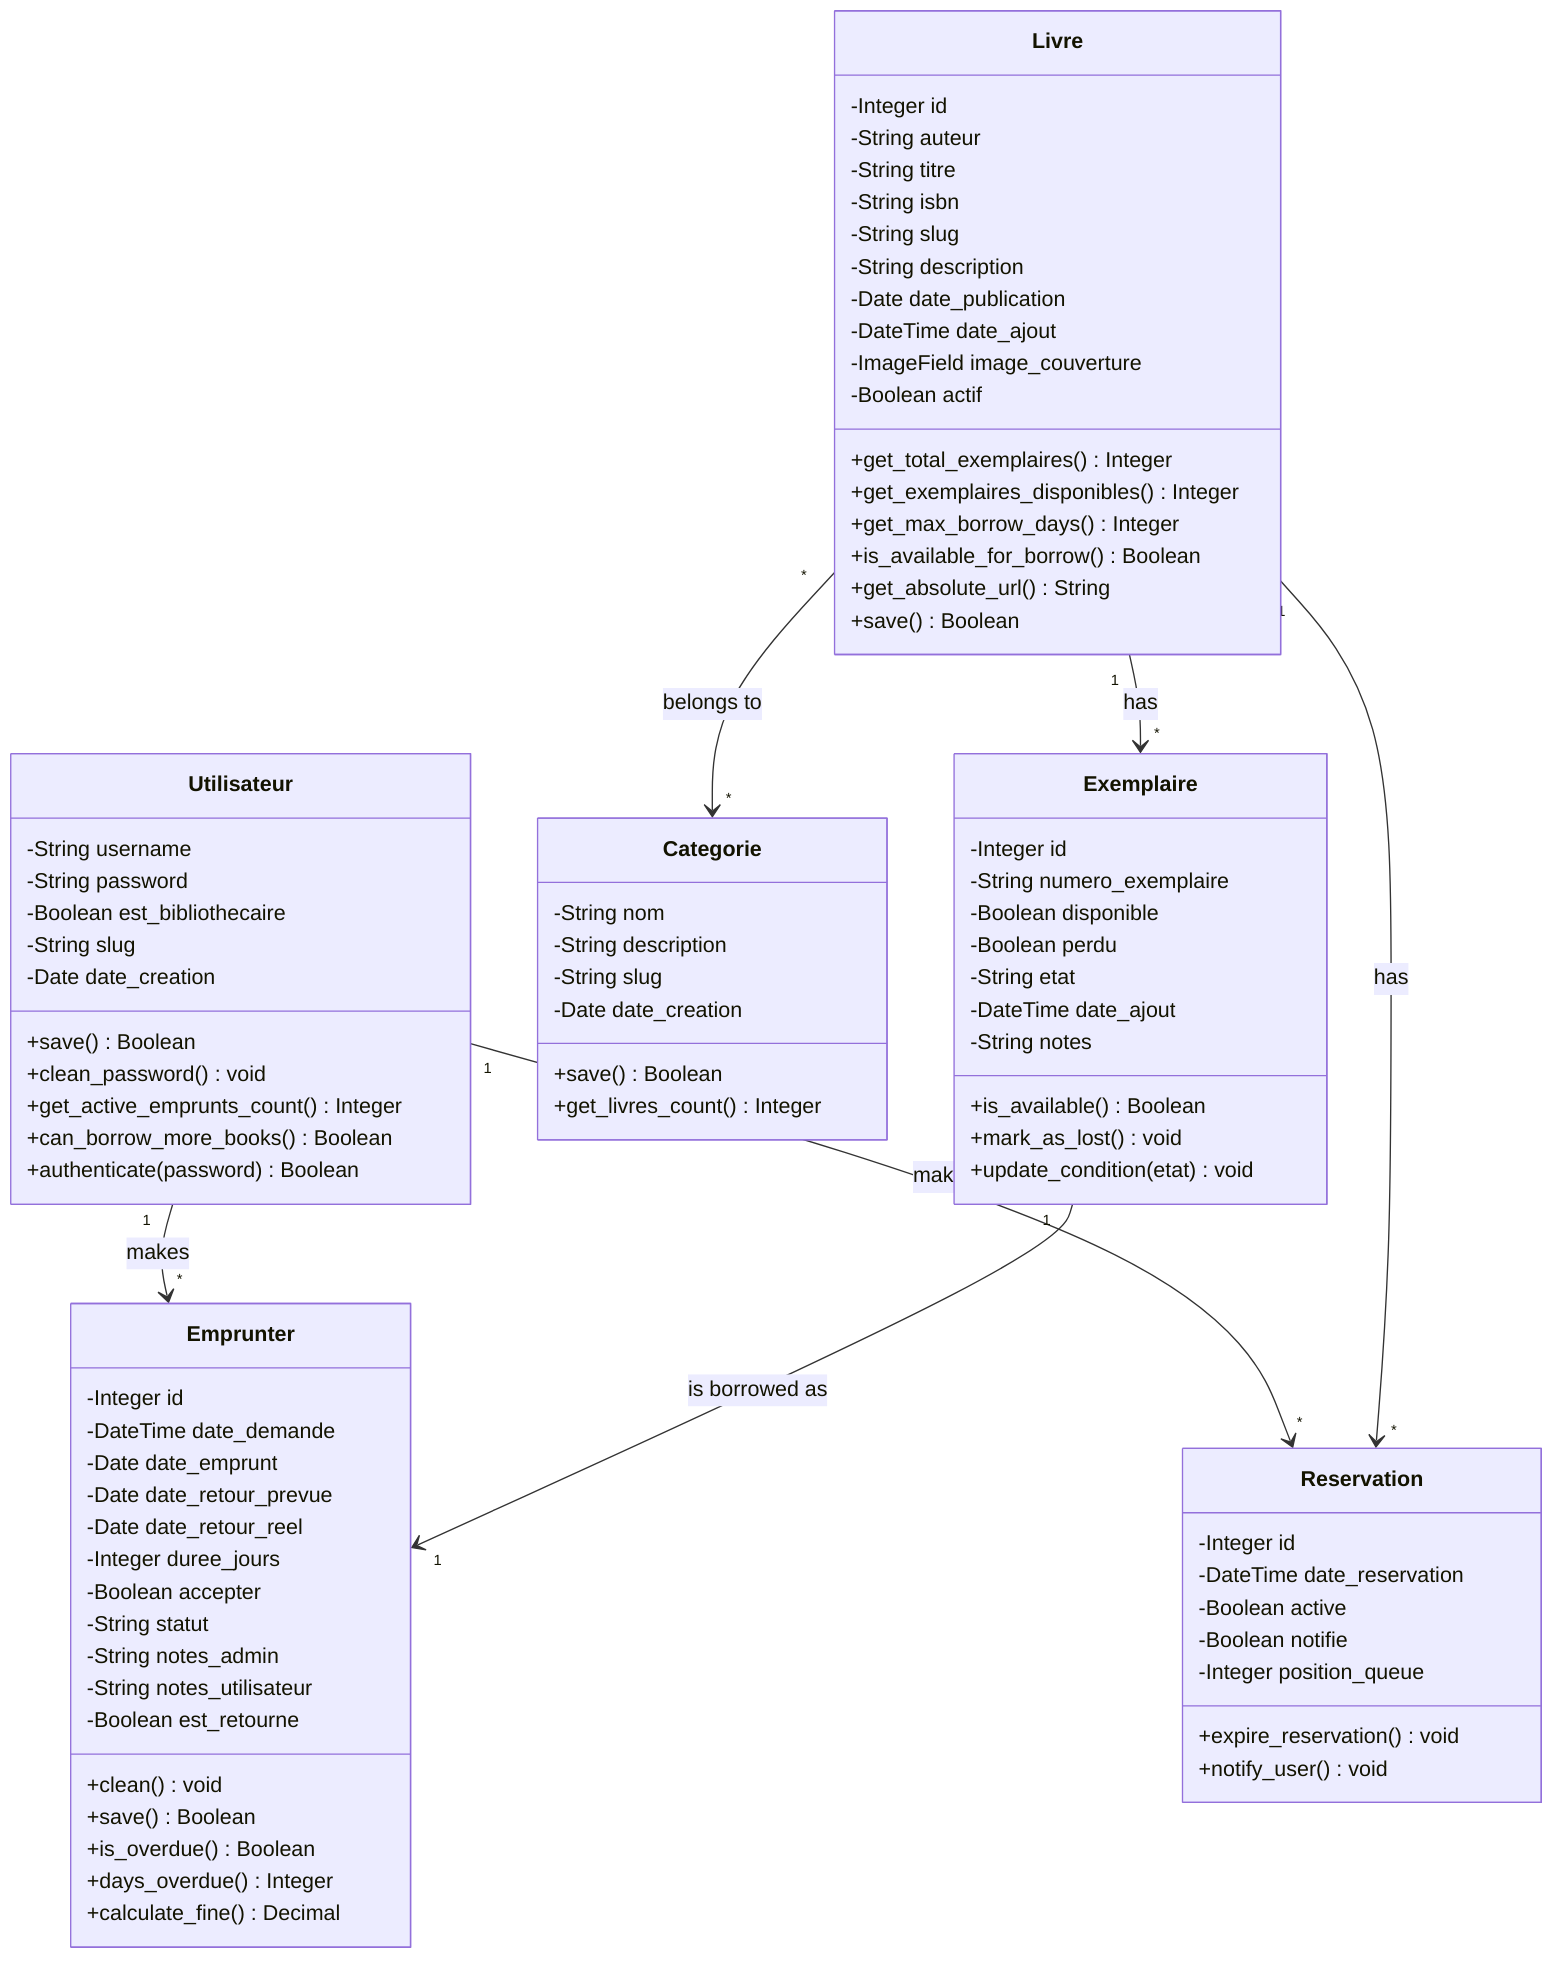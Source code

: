 classDiagram
    class Utilisateur {
        -String username
        -String password
        -Boolean est_bibliothecaire
        -String slug
        -Date date_creation
        +save() Boolean
        +clean_password() void
        +get_active_emprunts_count() Integer
        +can_borrow_more_books() Boolean
        +authenticate(password) Boolean
    }

    class Categorie {
        -String nom
        -String description
        -String slug
        -Date date_creation
        +save() Boolean
        +get_livres_count() Integer
    }

    class Livre {
        -Integer id
        -String auteur
        -String titre
        -String isbn
        -String slug
        -String description
        -Date date_publication
        -DateTime date_ajout
        -ImageField image_couverture
        -Boolean actif
        +get_total_exemplaires() Integer
        +get_exemplaires_disponibles() Integer
        +get_max_borrow_days() Integer
        +is_available_for_borrow() Boolean
        +get_absolute_url() String
        +save() Boolean
    }

    class Exemplaire {
        -Integer id
        -String numero_exemplaire
        -Boolean disponible
        -Boolean perdu
        -String etat
        -DateTime date_ajout
        -String notes
        +is_available() Boolean
        +mark_as_lost() void
        +update_condition(etat) void
    }

    class Emprunter {
        -Integer id
        -DateTime date_demande
        -Date date_emprunt
        -Date date_retour_prevue
        -Date date_retour_reel
        -Integer duree_jours
        -Boolean accepter
        -String statut
        -String notes_admin
        -String notes_utilisateur
        -Boolean est_retourne
        +clean() void
        +save() Boolean
        +is_overdue() Boolean
        +days_overdue() Integer
        +calculate_fine() Decimal
    }

    class Reservation {
        -Integer id
        -DateTime date_reservation
        -Boolean active
        -Boolean notifie
        -Integer position_queue
        +expire_reservation() void
        +notify_user() void
    }

    Utilisateur "1" --> "*" Emprunter : makes
    Utilisateur "1" --> "*" Reservation : makes
    Livre "1" --> "*" Exemplaire : has
    Livre "*" --> "*" Categorie : belongs to
    Livre "1" --> "*" Reservation : has
    Exemplaire "1" --> "1" Emprunter : is borrowed as